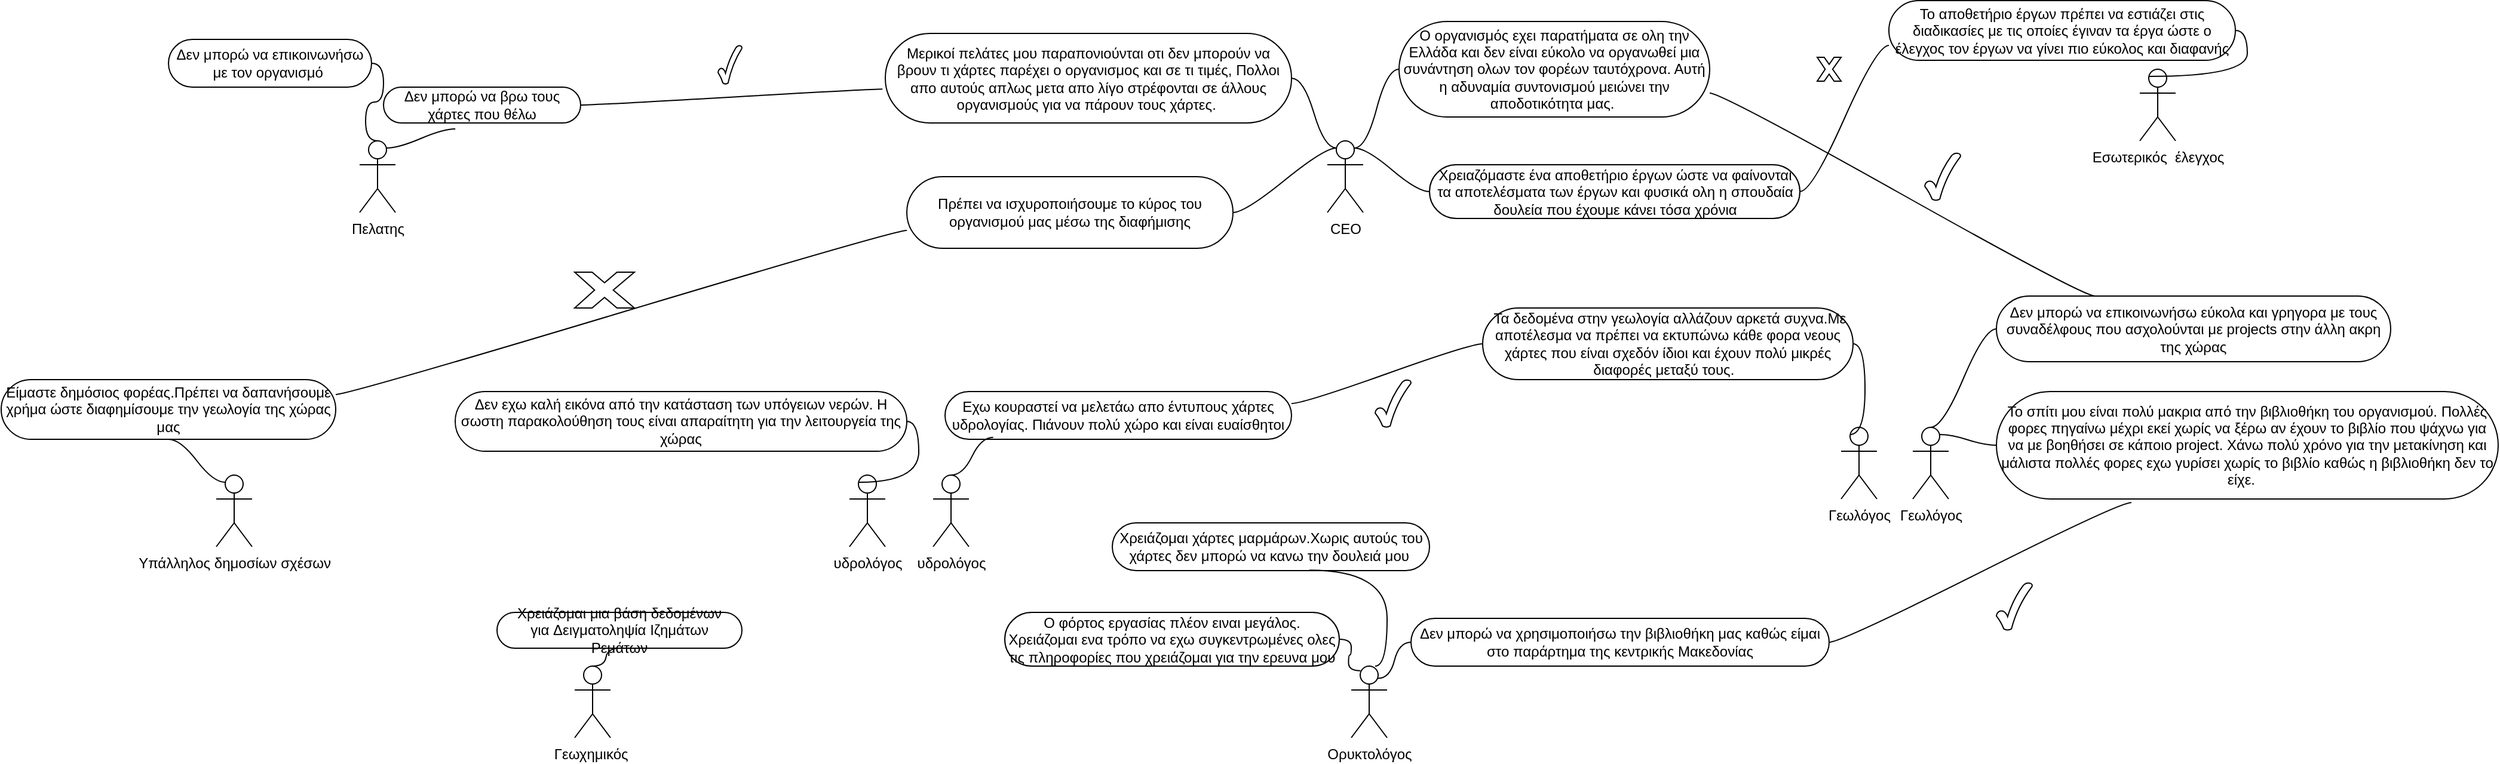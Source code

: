 <mxfile version="21.2.3" type="github">
  <diagram name="Σελίδα-1" id="0HPzzRoCCEc05kX_OtVX">
    <mxGraphModel dx="3697" dy="958" grid="1" gridSize="10" guides="1" tooltips="1" connect="1" arrows="1" fold="1" page="1" pageScale="1" pageWidth="827" pageHeight="1169" math="0" shadow="0">
      <root>
        <mxCell id="0" />
        <mxCell id="1" parent="0" />
        <mxCell id="nEepf2eeYOMH0jUjjnY--1" value="CEO" style="shape=umlActor;verticalLabelPosition=bottom;verticalAlign=top;html=1;" parent="1" vertex="1">
          <mxGeometry x="120" y="140" width="30" height="60" as="geometry" />
        </mxCell>
        <mxCell id="nEepf2eeYOMH0jUjjnY--6" value="Ο οργανισμός εχει παρατήματα σε ολη την Ελλάδα και δεν είναι εύκολο να οργανωθεί μια συνάντηση ολων τον φορέων ταυτόχρονα. Αυτή η αδυναμία συντονισμού μειώνει την αποδοτικότητα μας.&amp;nbsp;" style="whiteSpace=wrap;html=1;rounded=1;arcSize=50;align=center;verticalAlign=middle;strokeWidth=1;autosize=1;spacing=4;treeFolding=1;treeMoving=1;newEdgeStyle={&quot;edgeStyle&quot;:&quot;entityRelationEdgeStyle&quot;,&quot;startArrow&quot;:&quot;none&quot;,&quot;endArrow&quot;:&quot;none&quot;,&quot;segment&quot;:10,&quot;curved&quot;:1,&quot;sourcePerimeterSpacing&quot;:0,&quot;targetPerimeterSpacing&quot;:0};" parent="1" vertex="1">
          <mxGeometry x="180" y="40" width="260" height="80" as="geometry" />
        </mxCell>
        <mxCell id="nEepf2eeYOMH0jUjjnY--7" value="" style="edgeStyle=entityRelationEdgeStyle;startArrow=none;endArrow=none;segment=10;curved=1;sourcePerimeterSpacing=0;targetPerimeterSpacing=0;rounded=0;exitX=0.75;exitY=0.1;exitDx=0;exitDy=0;exitPerimeter=0;" parent="1" source="nEepf2eeYOMH0jUjjnY--1" target="nEepf2eeYOMH0jUjjnY--6" edge="1">
          <mxGeometry relative="1" as="geometry">
            <mxPoint x="160" y="100" as="sourcePoint" />
          </mxGeometry>
        </mxCell>
        <mxCell id="nEepf2eeYOMH0jUjjnY--10" value="Μερικοί πελάτες μου παραπονιούνται οτι δεν μπορούν να βρουν τι χάρτες παρέχει ο οργανισμος και σε τι τιμές, Πoλλοι απο αυτούς απλως μετα απο λίγο στρέφονται σε άλλους οργανισμούς για να πάρουν τους χάρτες.&amp;nbsp;" style="whiteSpace=wrap;html=1;rounded=1;arcSize=50;align=center;verticalAlign=middle;strokeWidth=1;autosize=1;spacing=4;treeFolding=1;treeMoving=1;newEdgeStyle={&quot;edgeStyle&quot;:&quot;entityRelationEdgeStyle&quot;,&quot;startArrow&quot;:&quot;none&quot;,&quot;endArrow&quot;:&quot;none&quot;,&quot;segment&quot;:10,&quot;curved&quot;:1,&quot;sourcePerimeterSpacing&quot;:0,&quot;targetPerimeterSpacing&quot;:0};" parent="1" vertex="1">
          <mxGeometry x="-250" y="50" width="340" height="75" as="geometry" />
        </mxCell>
        <mxCell id="nEepf2eeYOMH0jUjjnY--11" value="" style="edgeStyle=entityRelationEdgeStyle;startArrow=none;endArrow=none;segment=10;curved=1;sourcePerimeterSpacing=0;targetPerimeterSpacing=0;rounded=0;exitX=0.25;exitY=0.1;exitDx=0;exitDy=0;exitPerimeter=0;" parent="1" source="nEepf2eeYOMH0jUjjnY--1" target="nEepf2eeYOMH0jUjjnY--10" edge="1">
          <mxGeometry relative="1" as="geometry">
            <mxPoint x="-70" y="132" as="sourcePoint" />
          </mxGeometry>
        </mxCell>
        <mxCell id="exnMLXb53j5eCIuaalZw-4" value="Γεωλόγος" style="shape=umlActor;verticalLabelPosition=bottom;verticalAlign=top;html=1;" vertex="1" parent="1">
          <mxGeometry x="610" y="380" width="30" height="60" as="geometry" />
        </mxCell>
        <mxCell id="exnMLXb53j5eCIuaalZw-7" value="Το σπίτι μου είναι πολύ μακρια από την βιβλιοθήκη του οργανισμού. Πολλές φορες πηγαίνω μέχρι εκεί χωρίς να ξέρω αν έχουν το βιβλίο που ψάχνω για να με βοηθήσει σε κάποιο project. Χάνω πολύ χρόνο για την μετακίνηση και μάλιστα πολλές φορες εχω γυρίσει χωρίς το βιβλίο καθώς η βιβλιοθήκη δεν το είχε.&amp;nbsp; &amp;nbsp;" style="whiteSpace=wrap;html=1;rounded=1;arcSize=50;align=center;verticalAlign=middle;strokeWidth=1;autosize=1;spacing=4;treeFolding=1;treeMoving=1;newEdgeStyle={&quot;edgeStyle&quot;:&quot;entityRelationEdgeStyle&quot;,&quot;startArrow&quot;:&quot;none&quot;,&quot;endArrow&quot;:&quot;none&quot;,&quot;segment&quot;:10,&quot;curved&quot;:1,&quot;sourcePerimeterSpacing&quot;:0,&quot;targetPerimeterSpacing&quot;:0};" vertex="1" parent="1">
          <mxGeometry x="680" y="350" width="420" height="90" as="geometry" />
        </mxCell>
        <mxCell id="exnMLXb53j5eCIuaalZw-8" value="" style="edgeStyle=entityRelationEdgeStyle;startArrow=none;endArrow=none;segment=10;curved=1;sourcePerimeterSpacing=0;targetPerimeterSpacing=0;rounded=0;exitX=0.75;exitY=0.1;exitDx=0;exitDy=0;exitPerimeter=0;" edge="1" target="exnMLXb53j5eCIuaalZw-7" parent="1" source="exnMLXb53j5eCIuaalZw-4">
          <mxGeometry relative="1" as="geometry">
            <mxPoint x="670" y="370" as="sourcePoint" />
          </mxGeometry>
        </mxCell>
        <mxCell id="exnMLXb53j5eCIuaalZw-10" value="Γεωλόγος" style="shape=umlActor;verticalLabelPosition=bottom;verticalAlign=top;html=1;" vertex="1" parent="1">
          <mxGeometry x="550" y="380" width="30" height="60" as="geometry" />
        </mxCell>
        <mxCell id="exnMLXb53j5eCIuaalZw-28" style="edgeStyle=entityRelationEdgeStyle;rounded=0;orthogonalLoop=1;jettySize=auto;html=1;startArrow=none;endArrow=none;segment=10;curved=1;sourcePerimeterSpacing=0;targetPerimeterSpacing=0;exitX=0.25;exitY=0;exitDx=0;exitDy=0;entryX=1;entryY=0.75;entryDx=0;entryDy=0;" edge="1" parent="1" source="exnMLXb53j5eCIuaalZw-26" target="nEepf2eeYOMH0jUjjnY--6">
          <mxGeometry relative="1" as="geometry" />
        </mxCell>
        <mxCell id="exnMLXb53j5eCIuaalZw-26" value="Δεν μπορώ να επικοινωνήσω εύκολα και γρηγορα με τους συναδέλφους που ασχολούνται με projects στην άλλη ακρη της χώρας" style="whiteSpace=wrap;html=1;rounded=1;arcSize=50;align=center;verticalAlign=middle;strokeWidth=1;autosize=1;spacing=4;treeFolding=1;treeMoving=1;newEdgeStyle={&quot;edgeStyle&quot;:&quot;entityRelationEdgeStyle&quot;,&quot;startArrow&quot;:&quot;none&quot;,&quot;endArrow&quot;:&quot;none&quot;,&quot;segment&quot;:10,&quot;curved&quot;:1,&quot;sourcePerimeterSpacing&quot;:0,&quot;targetPerimeterSpacing&quot;:0};" vertex="1" parent="1">
          <mxGeometry x="680" y="270" width="330" height="55" as="geometry" />
        </mxCell>
        <mxCell id="exnMLXb53j5eCIuaalZw-27" value="" style="edgeStyle=entityRelationEdgeStyle;startArrow=none;endArrow=none;segment=10;curved=1;sourcePerimeterSpacing=0;targetPerimeterSpacing=0;rounded=0;exitX=0.5;exitY=0;exitDx=0;exitDy=0;exitPerimeter=0;" edge="1" target="exnMLXb53j5eCIuaalZw-26" parent="1" source="exnMLXb53j5eCIuaalZw-4">
          <mxGeometry relative="1" as="geometry">
            <mxPoint x="650" y="310" as="sourcePoint" />
          </mxGeometry>
        </mxCell>
        <mxCell id="exnMLXb53j5eCIuaalZw-29" value="&amp;nbsp;Τα δεδομένα στην γεωλογία αλλάζουν αρκετά συχνα.Με αποτέλεσμα να πρέπει να εκτυπώνω κάθε φορα νεους χάρτες που είναι σχεδόν ίδιοι και έχουν πολύ μικρές διαφορές μεταξύ τους.&amp;nbsp;&amp;nbsp;" style="whiteSpace=wrap;html=1;rounded=1;arcSize=50;align=center;verticalAlign=middle;strokeWidth=1;autosize=1;spacing=4;treeFolding=1;treeMoving=1;newEdgeStyle={&quot;edgeStyle&quot;:&quot;entityRelationEdgeStyle&quot;,&quot;startArrow&quot;:&quot;none&quot;,&quot;endArrow&quot;:&quot;none&quot;,&quot;segment&quot;:10,&quot;curved&quot;:1,&quot;sourcePerimeterSpacing&quot;:0,&quot;targetPerimeterSpacing&quot;:0};" vertex="1" parent="1">
          <mxGeometry x="250" y="280" width="310" height="60" as="geometry" />
        </mxCell>
        <mxCell id="exnMLXb53j5eCIuaalZw-30" value="" style="edgeStyle=entityRelationEdgeStyle;startArrow=none;endArrow=none;segment=10;curved=1;sourcePerimeterSpacing=0;targetPerimeterSpacing=0;rounded=0;exitX=0.25;exitY=0.1;exitDx=0;exitDy=0;exitPerimeter=0;" edge="1" target="exnMLXb53j5eCIuaalZw-29" parent="1" source="exnMLXb53j5eCIuaalZw-10">
          <mxGeometry relative="1" as="geometry">
            <mxPoint x="350" y="394" as="sourcePoint" />
          </mxGeometry>
        </mxCell>
        <mxCell id="exnMLXb53j5eCIuaalZw-31" value="υδρολόγος" style="shape=umlActor;verticalLabelPosition=bottom;verticalAlign=top;html=1;" vertex="1" parent="1">
          <mxGeometry x="-280" y="420" width="30" height="60" as="geometry" />
        </mxCell>
        <mxCell id="exnMLXb53j5eCIuaalZw-32" value="υδρολόγος" style="shape=umlActor;verticalLabelPosition=bottom;verticalAlign=top;html=1;" vertex="1" parent="1">
          <mxGeometry x="-210" y="420" width="30" height="60" as="geometry" />
        </mxCell>
        <mxCell id="exnMLXb53j5eCIuaalZw-37" style="edgeStyle=entityRelationEdgeStyle;rounded=0;orthogonalLoop=1;jettySize=auto;html=1;startArrow=none;endArrow=none;segment=10;curved=1;sourcePerimeterSpacing=0;targetPerimeterSpacing=0;exitX=1;exitY=0.25;exitDx=0;exitDy=0;" edge="1" parent="1" source="exnMLXb53j5eCIuaalZw-35" target="exnMLXb53j5eCIuaalZw-29">
          <mxGeometry relative="1" as="geometry" />
        </mxCell>
        <mxCell id="exnMLXb53j5eCIuaalZw-35" value="Εχω κουραστεί να μελετάω απο έντυπους χάρτες υδρολογίας. Πιάνουν πολύ χώρο και είναι ευαίσθητοι" style="whiteSpace=wrap;html=1;rounded=1;arcSize=50;align=center;verticalAlign=middle;strokeWidth=1;autosize=1;spacing=4;treeFolding=1;treeMoving=1;newEdgeStyle={&quot;edgeStyle&quot;:&quot;entityRelationEdgeStyle&quot;,&quot;startArrow&quot;:&quot;none&quot;,&quot;endArrow&quot;:&quot;none&quot;,&quot;segment&quot;:10,&quot;curved&quot;:1,&quot;sourcePerimeterSpacing&quot;:0,&quot;targetPerimeterSpacing&quot;:0};" vertex="1" parent="1">
          <mxGeometry x="-200" y="350" width="290" height="40" as="geometry" />
        </mxCell>
        <mxCell id="exnMLXb53j5eCIuaalZw-36" value="" style="edgeStyle=entityRelationEdgeStyle;startArrow=none;endArrow=none;segment=10;curved=1;sourcePerimeterSpacing=0;targetPerimeterSpacing=0;rounded=0;exitX=0.5;exitY=0;exitDx=0;exitDy=0;exitPerimeter=0;entryX=0.139;entryY=0.96;entryDx=0;entryDy=0;entryPerimeter=0;" edge="1" target="exnMLXb53j5eCIuaalZw-35" parent="1" source="exnMLXb53j5eCIuaalZw-32">
          <mxGeometry relative="1" as="geometry">
            <mxPoint x="-170" y="408" as="sourcePoint" />
          </mxGeometry>
        </mxCell>
        <mxCell id="exnMLXb53j5eCIuaalZw-38" value="Δεν εχω καλή εικόνα από την κατάσταση των υπόγειων νερών. Η σωστη παρακολούθηση τους είναι απαραίτητη για την λειτουργεία της χώρας" style="whiteSpace=wrap;html=1;rounded=1;arcSize=50;align=center;verticalAlign=middle;strokeWidth=1;autosize=1;spacing=4;treeFolding=1;treeMoving=1;newEdgeStyle={&quot;edgeStyle&quot;:&quot;entityRelationEdgeStyle&quot;,&quot;startArrow&quot;:&quot;none&quot;,&quot;endArrow&quot;:&quot;none&quot;,&quot;segment&quot;:10,&quot;curved&quot;:1,&quot;sourcePerimeterSpacing&quot;:0,&quot;targetPerimeterSpacing&quot;:0};" vertex="1" parent="1">
          <mxGeometry x="-610" y="350" width="378" height="50" as="geometry" />
        </mxCell>
        <mxCell id="exnMLXb53j5eCIuaalZw-39" value="" style="edgeStyle=entityRelationEdgeStyle;startArrow=none;endArrow=none;segment=10;curved=1;sourcePerimeterSpacing=0;targetPerimeterSpacing=0;rounded=0;exitX=0.25;exitY=0.1;exitDx=0;exitDy=0;exitPerimeter=0;" edge="1" target="exnMLXb53j5eCIuaalZw-38" parent="1" source="exnMLXb53j5eCIuaalZw-31">
          <mxGeometry relative="1" as="geometry">
            <mxPoint x="-440" y="404" as="sourcePoint" />
          </mxGeometry>
        </mxCell>
        <mxCell id="exnMLXb53j5eCIuaalZw-40" value="" style="verticalLabelPosition=bottom;verticalAlign=top;html=1;shape=mxgraph.basic.tick" vertex="1" parent="1">
          <mxGeometry x="160" y="340" width="30" height="40" as="geometry" />
        </mxCell>
        <mxCell id="exnMLXb53j5eCIuaalZw-41" value="" style="verticalLabelPosition=bottom;verticalAlign=top;html=1;shape=mxgraph.basic.tick" vertex="1" parent="1">
          <mxGeometry x="620" y="150" width="30" height="40" as="geometry" />
        </mxCell>
        <mxCell id="exnMLXb53j5eCIuaalZw-42" value="Ορυκτολόγος" style="shape=umlActor;verticalLabelPosition=bottom;verticalAlign=top;html=1;" vertex="1" parent="1">
          <mxGeometry x="140" y="580" width="30" height="60" as="geometry" />
        </mxCell>
        <mxCell id="exnMLXb53j5eCIuaalZw-44" value="Ο φόρτος εργασίας πλέον ειναι μεγάλος. Χρειάζομαι ενα τρόπο να εχω συγκεντρωμένες ολες τις πληροφορίες που χρειάζομαι για την ερευνα μου" style="whiteSpace=wrap;html=1;rounded=1;arcSize=50;align=center;verticalAlign=middle;strokeWidth=1;autosize=1;spacing=4;treeFolding=1;treeMoving=1;newEdgeStyle={&quot;edgeStyle&quot;:&quot;entityRelationEdgeStyle&quot;,&quot;startArrow&quot;:&quot;none&quot;,&quot;endArrow&quot;:&quot;none&quot;,&quot;segment&quot;:10,&quot;curved&quot;:1,&quot;sourcePerimeterSpacing&quot;:0,&quot;targetPerimeterSpacing&quot;:0};" vertex="1" parent="1">
          <mxGeometry x="-150" y="535" width="280" height="45" as="geometry" />
        </mxCell>
        <mxCell id="exnMLXb53j5eCIuaalZw-45" value="" style="edgeStyle=entityRelationEdgeStyle;startArrow=none;endArrow=none;segment=10;curved=1;sourcePerimeterSpacing=0;targetPerimeterSpacing=0;rounded=0;exitX=0.257;exitY=0.064;exitDx=0;exitDy=0;exitPerimeter=0;" edge="1" target="exnMLXb53j5eCIuaalZw-44" parent="1" source="exnMLXb53j5eCIuaalZw-42">
          <mxGeometry relative="1" as="geometry">
            <mxPoint x="210" y="580" as="sourcePoint" />
          </mxGeometry>
        </mxCell>
        <mxCell id="exnMLXb53j5eCIuaalZw-48" style="edgeStyle=entityRelationEdgeStyle;rounded=0;orthogonalLoop=1;jettySize=auto;html=1;startArrow=none;endArrow=none;segment=10;curved=1;sourcePerimeterSpacing=0;targetPerimeterSpacing=0;exitX=1;exitY=0.5;exitDx=0;exitDy=0;entryX=0.269;entryY=1.033;entryDx=0;entryDy=0;entryPerimeter=0;" edge="1" parent="1" source="exnMLXb53j5eCIuaalZw-46" target="exnMLXb53j5eCIuaalZw-7">
          <mxGeometry relative="1" as="geometry" />
        </mxCell>
        <mxCell id="exnMLXb53j5eCIuaalZw-46" value="Δεν μπορώ να χρησιμοποιήσω την βιβλιοθήκη μας καθώς είμαι στο παράρτημα της κεντρικής Μακεδονίας" style="whiteSpace=wrap;html=1;rounded=1;arcSize=50;align=center;verticalAlign=middle;strokeWidth=1;autosize=1;spacing=4;treeFolding=1;treeMoving=1;newEdgeStyle={&quot;edgeStyle&quot;:&quot;entityRelationEdgeStyle&quot;,&quot;startArrow&quot;:&quot;none&quot;,&quot;endArrow&quot;:&quot;none&quot;,&quot;segment&quot;:10,&quot;curved&quot;:1,&quot;sourcePerimeterSpacing&quot;:0,&quot;targetPerimeterSpacing&quot;:0};" vertex="1" parent="1">
          <mxGeometry x="190" y="540" width="350" height="40" as="geometry" />
        </mxCell>
        <mxCell id="exnMLXb53j5eCIuaalZw-47" value="" style="edgeStyle=entityRelationEdgeStyle;startArrow=none;endArrow=none;segment=10;curved=1;sourcePerimeterSpacing=0;targetPerimeterSpacing=0;rounded=0;exitX=0.745;exitY=0.171;exitDx=0;exitDy=0;exitPerimeter=0;" edge="1" target="exnMLXb53j5eCIuaalZw-46" parent="1" source="exnMLXb53j5eCIuaalZw-42">
          <mxGeometry relative="1" as="geometry">
            <mxPoint x="200" y="590" as="sourcePoint" />
          </mxGeometry>
        </mxCell>
        <mxCell id="exnMLXb53j5eCIuaalZw-49" value="" style="verticalLabelPosition=bottom;verticalAlign=top;html=1;shape=mxgraph.basic.tick" vertex="1" parent="1">
          <mxGeometry x="680" y="510" width="30" height="40" as="geometry" />
        </mxCell>
        <mxCell id="exnMLXb53j5eCIuaalZw-50" value="Πελατης" style="shape=umlActor;verticalLabelPosition=bottom;verticalAlign=top;html=1;" vertex="1" parent="1">
          <mxGeometry x="-690" y="140" width="30" height="60" as="geometry" />
        </mxCell>
        <mxCell id="exnMLXb53j5eCIuaalZw-51" value="Δεν μπορώ να επικοινωνήσω με τον οργανισμό&amp;nbsp;" style="whiteSpace=wrap;html=1;rounded=1;arcSize=50;align=center;verticalAlign=middle;strokeWidth=1;autosize=1;spacing=4;treeFolding=1;treeMoving=1;newEdgeStyle={&quot;edgeStyle&quot;:&quot;entityRelationEdgeStyle&quot;,&quot;startArrow&quot;:&quot;none&quot;,&quot;endArrow&quot;:&quot;none&quot;,&quot;segment&quot;:10,&quot;curved&quot;:1,&quot;sourcePerimeterSpacing&quot;:0,&quot;targetPerimeterSpacing&quot;:0};" vertex="1" parent="1">
          <mxGeometry x="-850" y="55" width="170" height="40" as="geometry" />
        </mxCell>
        <mxCell id="exnMLXb53j5eCIuaalZw-52" value="" style="edgeStyle=entityRelationEdgeStyle;startArrow=none;endArrow=none;segment=10;curved=1;sourcePerimeterSpacing=0;targetPerimeterSpacing=0;rounded=0;exitX=0.5;exitY=0;exitDx=0;exitDy=0;exitPerimeter=0;" edge="1" target="exnMLXb53j5eCIuaalZw-51" parent="1" source="exnMLXb53j5eCIuaalZw-50">
          <mxGeometry relative="1" as="geometry">
            <mxPoint x="-670" y="120" as="sourcePoint" />
          </mxGeometry>
        </mxCell>
        <mxCell id="exnMLXb53j5eCIuaalZw-56" style="edgeStyle=entityRelationEdgeStyle;rounded=0;orthogonalLoop=1;jettySize=auto;html=1;startArrow=none;endArrow=none;segment=10;curved=1;sourcePerimeterSpacing=0;targetPerimeterSpacing=0;exitX=1;exitY=0.5;exitDx=0;exitDy=0;entryX=-0.007;entryY=0.622;entryDx=0;entryDy=0;entryPerimeter=0;" edge="1" parent="1" source="exnMLXb53j5eCIuaalZw-53" target="nEepf2eeYOMH0jUjjnY--10">
          <mxGeometry relative="1" as="geometry" />
        </mxCell>
        <mxCell id="exnMLXb53j5eCIuaalZw-53" value="Δεν μπορώ να βρω τους χάρτες που θέλω" style="whiteSpace=wrap;html=1;rounded=1;arcSize=50;align=center;verticalAlign=middle;strokeWidth=1;autosize=1;spacing=4;treeFolding=1;treeMoving=1;newEdgeStyle={&quot;edgeStyle&quot;:&quot;entityRelationEdgeStyle&quot;,&quot;startArrow&quot;:&quot;none&quot;,&quot;endArrow&quot;:&quot;none&quot;,&quot;segment&quot;:10,&quot;curved&quot;:1,&quot;sourcePerimeterSpacing&quot;:0,&quot;targetPerimeterSpacing&quot;:0};" vertex="1" parent="1">
          <mxGeometry x="-670" y="95" width="165" height="30" as="geometry" />
        </mxCell>
        <mxCell id="exnMLXb53j5eCIuaalZw-54" value="" style="edgeStyle=entityRelationEdgeStyle;startArrow=none;endArrow=none;segment=10;curved=1;sourcePerimeterSpacing=0;targetPerimeterSpacing=0;rounded=0;exitX=0.75;exitY=0.1;exitDx=0;exitDy=0;exitPerimeter=0;entryX=0.364;entryY=1.167;entryDx=0;entryDy=0;entryPerimeter=0;" edge="1" target="exnMLXb53j5eCIuaalZw-53" parent="1" source="exnMLXb53j5eCIuaalZw-50">
          <mxGeometry relative="1" as="geometry">
            <mxPoint x="-650" y="147" as="sourcePoint" />
          </mxGeometry>
        </mxCell>
        <mxCell id="exnMLXb53j5eCIuaalZw-58" value="Υπάλληλος δημοσίων σχέσων" style="shape=umlActor;verticalLabelPosition=bottom;verticalAlign=top;html=1;" vertex="1" parent="1">
          <mxGeometry x="-810" y="420" width="30" height="60" as="geometry" />
        </mxCell>
        <mxCell id="exnMLXb53j5eCIuaalZw-59" value="" style="verticalLabelPosition=bottom;verticalAlign=top;html=1;shape=mxgraph.basic.tick" vertex="1" parent="1">
          <mxGeometry x="-390" y="60" width="20" height="32.5" as="geometry" />
        </mxCell>
        <mxCell id="exnMLXb53j5eCIuaalZw-62" style="edgeStyle=entityRelationEdgeStyle;rounded=0;orthogonalLoop=1;jettySize=auto;html=1;startArrow=none;endArrow=none;segment=10;curved=1;sourcePerimeterSpacing=0;targetPerimeterSpacing=0;exitX=1;exitY=0.25;exitDx=0;exitDy=0;entryX=0;entryY=0.75;entryDx=0;entryDy=0;" edge="1" parent="1" source="exnMLXb53j5eCIuaalZw-60" target="exnMLXb53j5eCIuaalZw-63">
          <mxGeometry relative="1" as="geometry">
            <mxPoint x="-490" y="240" as="targetPoint" />
          </mxGeometry>
        </mxCell>
        <mxCell id="exnMLXb53j5eCIuaalZw-60" value="Είμαστε δημόσιος φορέας.Πρέπει να δαπανήσουμε χρήμα ώστε διαφημίσουμε την γεωλογία της χώρας μας" style="whiteSpace=wrap;html=1;rounded=1;arcSize=50;align=center;verticalAlign=middle;strokeWidth=1;autosize=1;spacing=4;treeFolding=1;treeMoving=1;newEdgeStyle={&quot;edgeStyle&quot;:&quot;entityRelationEdgeStyle&quot;,&quot;startArrow&quot;:&quot;none&quot;,&quot;endArrow&quot;:&quot;none&quot;,&quot;segment&quot;:10,&quot;curved&quot;:1,&quot;sourcePerimeterSpacing&quot;:0,&quot;targetPerimeterSpacing&quot;:0};" vertex="1" parent="1">
          <mxGeometry x="-990" y="340" width="280" height="50" as="geometry" />
        </mxCell>
        <mxCell id="exnMLXb53j5eCIuaalZw-61" value="" style="edgeStyle=entityRelationEdgeStyle;startArrow=none;endArrow=none;segment=10;curved=1;sourcePerimeterSpacing=0;targetPerimeterSpacing=0;rounded=0;exitX=0.25;exitY=0.1;exitDx=0;exitDy=0;exitPerimeter=0;entryX=0.5;entryY=1;entryDx=0;entryDy=0;" edge="1" target="exnMLXb53j5eCIuaalZw-60" parent="1" source="exnMLXb53j5eCIuaalZw-58">
          <mxGeometry relative="1" as="geometry">
            <mxPoint x="-850" y="387" as="sourcePoint" />
          </mxGeometry>
        </mxCell>
        <mxCell id="exnMLXb53j5eCIuaalZw-63" value="Πρέπει να ισχυροποιήσουμε το κύρος του οργανισμού μας μέσω της διαφήμισης" style="whiteSpace=wrap;html=1;rounded=1;arcSize=50;align=center;verticalAlign=middle;strokeWidth=1;autosize=1;spacing=4;treeFolding=1;treeMoving=1;newEdgeStyle={&quot;edgeStyle&quot;:&quot;entityRelationEdgeStyle&quot;,&quot;startArrow&quot;:&quot;none&quot;,&quot;endArrow&quot;:&quot;none&quot;,&quot;segment&quot;:10,&quot;curved&quot;:1,&quot;sourcePerimeterSpacing&quot;:0,&quot;targetPerimeterSpacing&quot;:0};" vertex="1" parent="1">
          <mxGeometry x="-232" y="170" width="273" height="60" as="geometry" />
        </mxCell>
        <mxCell id="exnMLXb53j5eCIuaalZw-64" value="" style="edgeStyle=entityRelationEdgeStyle;startArrow=none;endArrow=none;segment=10;curved=1;sourcePerimeterSpacing=0;targetPerimeterSpacing=0;rounded=0;exitX=0.25;exitY=0.1;exitDx=0;exitDy=0;exitPerimeter=0;" edge="1" target="exnMLXb53j5eCIuaalZw-63" parent="1" source="nEepf2eeYOMH0jUjjnY--1">
          <mxGeometry relative="1" as="geometry">
            <mxPoint x="-190" y="220" as="sourcePoint" />
          </mxGeometry>
        </mxCell>
        <mxCell id="exnMLXb53j5eCIuaalZw-65" value="" style="verticalLabelPosition=bottom;verticalAlign=top;html=1;shape=mxgraph.basic.x" vertex="1" parent="1">
          <mxGeometry x="-510" y="250" width="50" height="30" as="geometry" />
        </mxCell>
        <mxCell id="exnMLXb53j5eCIuaalZw-66" value="Χρειάζομαι χάρτες μαρμάρων.Χωρις αυτούς του χάρτες δεν μπορώ να κανω την δουλειά μου&amp;nbsp;" style="whiteSpace=wrap;html=1;rounded=1;arcSize=50;align=center;verticalAlign=middle;strokeWidth=1;autosize=1;spacing=4;treeFolding=1;treeMoving=1;newEdgeStyle={&quot;edgeStyle&quot;:&quot;entityRelationEdgeStyle&quot;,&quot;startArrow&quot;:&quot;none&quot;,&quot;endArrow&quot;:&quot;none&quot;,&quot;segment&quot;:10,&quot;curved&quot;:1,&quot;sourcePerimeterSpacing&quot;:0,&quot;targetPerimeterSpacing&quot;:0};" vertex="1" parent="1">
          <mxGeometry x="-60" y="460" width="265.5" height="40" as="geometry" />
        </mxCell>
        <mxCell id="exnMLXb53j5eCIuaalZw-67" value="" style="edgeStyle=entityRelationEdgeStyle;startArrow=none;endArrow=none;segment=10;curved=1;sourcePerimeterSpacing=0;targetPerimeterSpacing=0;rounded=0;entryX=0.621;entryY=0.992;entryDx=0;entryDy=0;entryPerimeter=0;" edge="1" target="exnMLXb53j5eCIuaalZw-66" parent="1">
          <mxGeometry relative="1" as="geometry">
            <mxPoint x="160" y="580" as="sourcePoint" />
            <mxPoint x="170" y="510" as="targetPoint" />
          </mxGeometry>
        </mxCell>
        <mxCell id="exnMLXb53j5eCIuaalZw-68" value="Γεωχημικός&amp;nbsp;" style="shape=umlActor;verticalLabelPosition=bottom;verticalAlign=top;html=1;outlineConnect=0;" vertex="1" parent="1">
          <mxGeometry x="-510" y="580" width="30" height="60" as="geometry" />
        </mxCell>
        <mxCell id="exnMLXb53j5eCIuaalZw-69" value="Χρειάζομαι μια βάση δεδομένων για&amp;nbsp;Δειγματοληψία Ιζημάτων Ρεμάτων" style="whiteSpace=wrap;html=1;rounded=1;arcSize=50;align=center;verticalAlign=middle;strokeWidth=1;autosize=1;spacing=4;treeFolding=1;treeMoving=1;newEdgeStyle={&quot;edgeStyle&quot;:&quot;entityRelationEdgeStyle&quot;,&quot;startArrow&quot;:&quot;none&quot;,&quot;endArrow&quot;:&quot;none&quot;,&quot;segment&quot;:10,&quot;curved&quot;:1,&quot;sourcePerimeterSpacing&quot;:0,&quot;targetPerimeterSpacing&quot;:0};" vertex="1" parent="1">
          <mxGeometry x="-575" y="535" width="205" height="30" as="geometry" />
        </mxCell>
        <mxCell id="exnMLXb53j5eCIuaalZw-70" value="" style="edgeStyle=entityRelationEdgeStyle;startArrow=none;endArrow=none;segment=10;curved=1;sourcePerimeterSpacing=0;targetPerimeterSpacing=0;rounded=0;exitX=0.5;exitY=0;exitDx=0;exitDy=0;exitPerimeter=0;entryX=0.5;entryY=1;entryDx=0;entryDy=0;" edge="1" target="exnMLXb53j5eCIuaalZw-69" parent="1" source="exnMLXb53j5eCIuaalZw-68">
          <mxGeometry relative="1" as="geometry">
            <mxPoint x="-490" y="540" as="sourcePoint" />
          </mxGeometry>
        </mxCell>
        <mxCell id="exnMLXb53j5eCIuaalZw-71" value="Χρειαζόμαστε ένα αποθετήριο έργων ώστε να φαίνονται τα αποτελέσματα των έργων και φυσικά ολη η σπουδαία δουλεία που έχουμε κάνει τόσα χρόνια" style="whiteSpace=wrap;html=1;rounded=1;arcSize=50;align=center;verticalAlign=middle;strokeWidth=1;autosize=1;spacing=4;treeFolding=1;treeMoving=1;newEdgeStyle={&quot;edgeStyle&quot;:&quot;entityRelationEdgeStyle&quot;,&quot;startArrow&quot;:&quot;none&quot;,&quot;endArrow&quot;:&quot;none&quot;,&quot;segment&quot;:10,&quot;curved&quot;:1,&quot;sourcePerimeterSpacing&quot;:0,&quot;targetPerimeterSpacing&quot;:0};" vertex="1" parent="1">
          <mxGeometry x="205.5" y="160" width="310" height="45" as="geometry" />
        </mxCell>
        <mxCell id="exnMLXb53j5eCIuaalZw-72" value="" style="edgeStyle=entityRelationEdgeStyle;startArrow=none;endArrow=none;segment=10;curved=1;sourcePerimeterSpacing=0;targetPerimeterSpacing=0;rounded=0;exitX=0.75;exitY=0.1;exitDx=0;exitDy=0;exitPerimeter=0;" edge="1" target="exnMLXb53j5eCIuaalZw-71" parent="1" source="nEepf2eeYOMH0jUjjnY--1">
          <mxGeometry relative="1" as="geometry">
            <mxPoint x="220" y="210" as="sourcePoint" />
          </mxGeometry>
        </mxCell>
        <mxCell id="exnMLXb53j5eCIuaalZw-73" value="Εσωτερικός&amp;nbsp; έλεγχος" style="shape=umlActor;verticalLabelPosition=bottom;verticalAlign=top;html=1;" vertex="1" parent="1">
          <mxGeometry x="800" y="80" width="30" height="60" as="geometry" />
        </mxCell>
        <mxCell id="exnMLXb53j5eCIuaalZw-78" style="edgeStyle=entityRelationEdgeStyle;rounded=0;orthogonalLoop=1;jettySize=auto;html=1;startArrow=none;endArrow=none;segment=10;curved=1;sourcePerimeterSpacing=0;targetPerimeterSpacing=0;exitX=0;exitY=0.75;exitDx=0;exitDy=0;entryX=1;entryY=0.5;entryDx=0;entryDy=0;" edge="1" parent="1" source="exnMLXb53j5eCIuaalZw-76" target="exnMLXb53j5eCIuaalZw-71">
          <mxGeometry relative="1" as="geometry" />
        </mxCell>
        <mxCell id="exnMLXb53j5eCIuaalZw-76" value="Το αποθετήριο έργων πρέπει να εστιάζει στις διαδικασίες με τις οποίες έγιναν τα έργα ώστε ο έλεγχος τον έργων να γίνει πιο εύκολος και διαφανής" style="whiteSpace=wrap;html=1;rounded=1;arcSize=50;align=center;verticalAlign=middle;strokeWidth=1;autosize=1;spacing=4;treeFolding=1;treeMoving=1;newEdgeStyle={&quot;edgeStyle&quot;:&quot;entityRelationEdgeStyle&quot;,&quot;startArrow&quot;:&quot;none&quot;,&quot;endArrow&quot;:&quot;none&quot;,&quot;segment&quot;:10,&quot;curved&quot;:1,&quot;sourcePerimeterSpacing&quot;:0,&quot;targetPerimeterSpacing&quot;:0};" vertex="1" parent="1">
          <mxGeometry x="590" y="22.5" width="290" height="50" as="geometry" />
        </mxCell>
        <mxCell id="exnMLXb53j5eCIuaalZw-77" value="" style="edgeStyle=entityRelationEdgeStyle;startArrow=none;endArrow=none;segment=10;curved=1;sourcePerimeterSpacing=0;targetPerimeterSpacing=0;rounded=0;exitX=0.25;exitY=0.1;exitDx=0;exitDy=0;exitPerimeter=0;" edge="1" target="exnMLXb53j5eCIuaalZw-76" parent="1" source="exnMLXb53j5eCIuaalZw-73">
          <mxGeometry relative="1" as="geometry">
            <mxPoint x="630" y="65" as="sourcePoint" />
          </mxGeometry>
        </mxCell>
        <mxCell id="exnMLXb53j5eCIuaalZw-79" value="" style="verticalLabelPosition=bottom;verticalAlign=top;html=1;shape=mxgraph.basic.x" vertex="1" parent="1">
          <mxGeometry x="530" y="70" width="20" height="20" as="geometry" />
        </mxCell>
      </root>
    </mxGraphModel>
  </diagram>
</mxfile>
